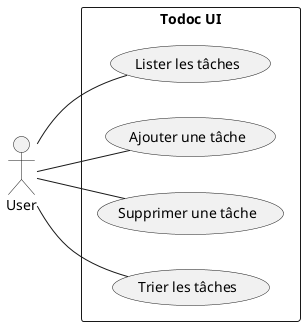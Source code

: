 @startuml
'https://plantuml.com/use-case-diagram
left to right direction
actor User

rectangle "Todoc UI" as UI {
    usecase "Lister les tâches" as UC1
    usecase "Ajouter une tâche" as UC2
    usecase "Supprimer une tâche" as UC3
    usecase "Trier les tâches" as UC4
}

User -- UC1
User -- UC2
User -- UC3
User -- UC4

@enduml
